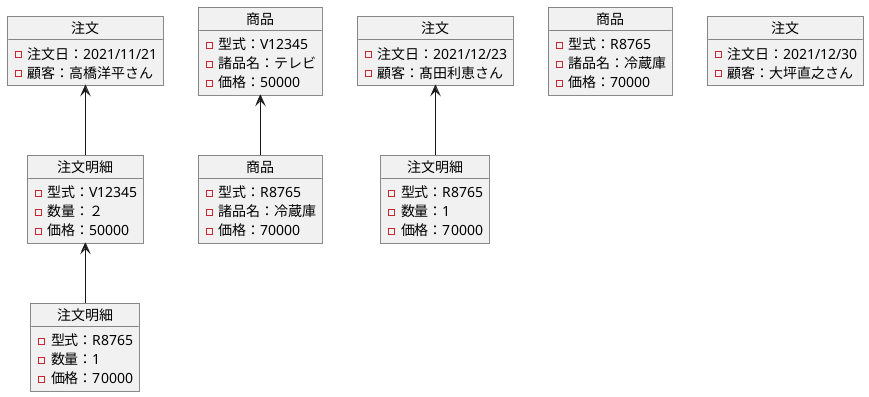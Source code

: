 @startuml
top to bottom direction
object "注文" as k1 {
- 注文日：2021/11/21
- 顧客：高橋洋平さん
}
object "注文明細" as k2 {
- 型式：V12345
- 数量：２
- 価格：50000
}
object "商品" as k3 {
- 型式：V12345
- 諸品名：テレビ
- 価格：50000
}
object "注文明細" as k4 {
- 型式：R8765
- 数量：1
- 価格：70000
}
object "商品" as k5 {
- 型式：R8765
- 諸品名：冷蔵庫
- 価格：70000
}
object "注文" as k6 {
- 注文日：2021/12/23
- 顧客：髙田利恵さん
}

object "注文明細" as k7 {
- 型式：R8765
- 数量：1
- 価格：70000

}

object "商品" as k8 {
- 型式：R8765
- 諸品名：冷蔵庫
- 価格：70000
}

object "注文" as k9 {
- 注文日：2021/12/30
- 顧客：大坪直之さん
}

k1 <-- k2
k2 <-- k4
k6 <-- k7
k3 <-- k5

@enduml